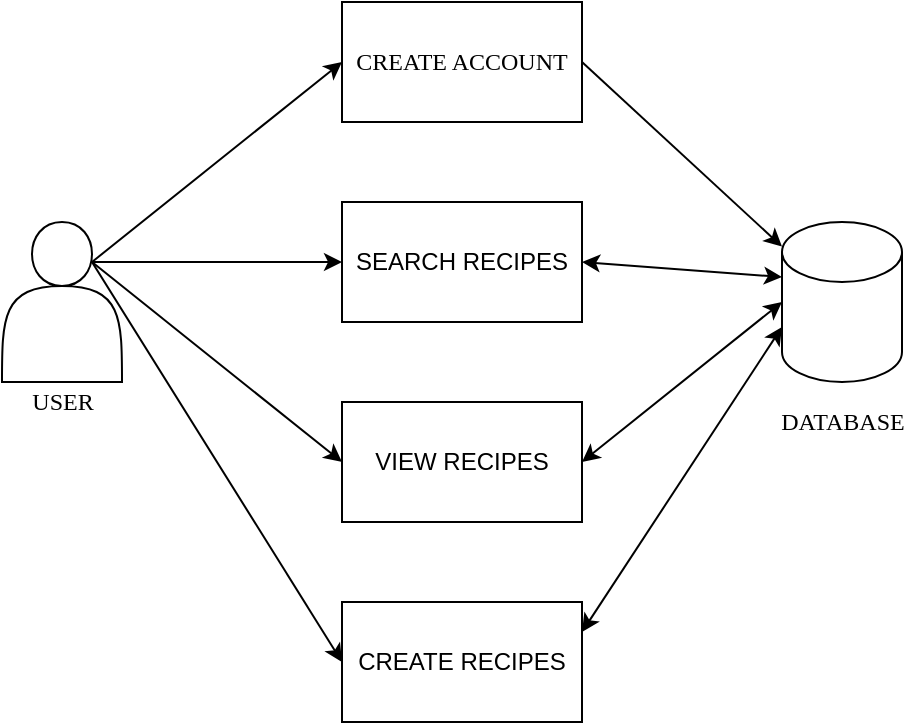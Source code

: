 <mxfile version="14.1.8" type="device"><diagram id="UCotmuJz704yNgKQqmBt" name="Page-1"><mxGraphModel dx="1186" dy="795" grid="1" gridSize="10" guides="1" tooltips="1" connect="1" arrows="1" fold="1" page="1" pageScale="1" pageWidth="827" pageHeight="1169" math="0" shadow="0"><root><mxCell id="0"/><mxCell id="1" parent="0"/><mxCell id="X-hZJNAG3CcQB9SzkChD-2" value="CREATE ACCOUNT" style="rounded=0;whiteSpace=wrap;html=1;fontFamily=Times New Roman;" vertex="1" parent="1"><mxGeometry x="280" y="100" width="120" height="60" as="geometry"/></mxCell><mxCell id="X-hZJNAG3CcQB9SzkChD-3" value="SEARCH RECIPES" style="rounded=0;whiteSpace=wrap;html=1;" vertex="1" parent="1"><mxGeometry x="280" y="200" width="120" height="60" as="geometry"/></mxCell><mxCell id="X-hZJNAG3CcQB9SzkChD-4" value="VIEW RECIPES" style="rounded=0;whiteSpace=wrap;html=1;" vertex="1" parent="1"><mxGeometry x="280" y="300" width="120" height="60" as="geometry"/></mxCell><mxCell id="X-hZJNAG3CcQB9SzkChD-5" value="CREATE RECIPES" style="rounded=0;whiteSpace=wrap;html=1;" vertex="1" parent="1"><mxGeometry x="280" y="400" width="120" height="60" as="geometry"/></mxCell><mxCell id="X-hZJNAG3CcQB9SzkChD-6" value="" style="shape=cylinder3;whiteSpace=wrap;html=1;boundedLbl=1;backgroundOutline=1;size=15;" vertex="1" parent="1"><mxGeometry x="500" y="210" width="60" height="80" as="geometry"/></mxCell><mxCell id="X-hZJNAG3CcQB9SzkChD-11" value="" style="shape=actor;whiteSpace=wrap;html=1;fontFamily=Times New Roman;" vertex="1" parent="1"><mxGeometry x="110" y="210" width="60" height="80" as="geometry"/></mxCell><mxCell id="X-hZJNAG3CcQB9SzkChD-18" value="" style="endArrow=classic;html=1;fontFamily=Times New Roman;exitX=0.75;exitY=0.25;exitDx=0;exitDy=0;exitPerimeter=0;entryX=0;entryY=0.5;entryDx=0;entryDy=0;" edge="1" parent="1" source="X-hZJNAG3CcQB9SzkChD-11" target="X-hZJNAG3CcQB9SzkChD-2"><mxGeometry width="50" height="50" relative="1" as="geometry"><mxPoint x="390" y="430" as="sourcePoint"/><mxPoint x="440" y="380" as="targetPoint"/></mxGeometry></mxCell><mxCell id="X-hZJNAG3CcQB9SzkChD-19" value="" style="endArrow=classic;html=1;fontFamily=Times New Roman;exitX=0.75;exitY=0.25;exitDx=0;exitDy=0;exitPerimeter=0;entryX=0;entryY=0.5;entryDx=0;entryDy=0;" edge="1" parent="1" source="X-hZJNAG3CcQB9SzkChD-11" target="X-hZJNAG3CcQB9SzkChD-3"><mxGeometry width="50" height="50" relative="1" as="geometry"><mxPoint x="390" y="430" as="sourcePoint"/><mxPoint x="440" y="380" as="targetPoint"/></mxGeometry></mxCell><mxCell id="X-hZJNAG3CcQB9SzkChD-20" value="" style="endArrow=classic;html=1;fontFamily=Times New Roman;exitX=0.75;exitY=0.25;exitDx=0;exitDy=0;exitPerimeter=0;entryX=0;entryY=0.5;entryDx=0;entryDy=0;" edge="1" parent="1" source="X-hZJNAG3CcQB9SzkChD-11" target="X-hZJNAG3CcQB9SzkChD-5"><mxGeometry width="50" height="50" relative="1" as="geometry"><mxPoint x="390" y="430" as="sourcePoint"/><mxPoint x="440" y="380" as="targetPoint"/></mxGeometry></mxCell><mxCell id="X-hZJNAG3CcQB9SzkChD-21" value="" style="endArrow=classic;html=1;fontFamily=Times New Roman;exitX=0.75;exitY=0.25;exitDx=0;exitDy=0;exitPerimeter=0;entryX=0;entryY=0.5;entryDx=0;entryDy=0;" edge="1" parent="1" source="X-hZJNAG3CcQB9SzkChD-11" target="X-hZJNAG3CcQB9SzkChD-4"><mxGeometry width="50" height="50" relative="1" as="geometry"><mxPoint x="390" y="430" as="sourcePoint"/><mxPoint x="440" y="380" as="targetPoint"/></mxGeometry></mxCell><mxCell id="X-hZJNAG3CcQB9SzkChD-24" value="" style="endArrow=classic;startArrow=classic;html=1;fontFamily=Times New Roman;exitX=1;exitY=0.5;exitDx=0;exitDy=0;entryX=0;entryY=0;entryDx=0;entryDy=27.5;entryPerimeter=0;" edge="1" parent="1" source="X-hZJNAG3CcQB9SzkChD-3" target="X-hZJNAG3CcQB9SzkChD-6"><mxGeometry width="50" height="50" relative="1" as="geometry"><mxPoint x="390" y="430" as="sourcePoint"/><mxPoint x="440" y="380" as="targetPoint"/></mxGeometry></mxCell><mxCell id="X-hZJNAG3CcQB9SzkChD-25" value="" style="endArrow=classic;startArrow=classic;html=1;fontFamily=Times New Roman;exitX=1;exitY=0.5;exitDx=0;exitDy=0;entryX=0;entryY=0.5;entryDx=0;entryDy=0;entryPerimeter=0;" edge="1" parent="1" source="X-hZJNAG3CcQB9SzkChD-4" target="X-hZJNAG3CcQB9SzkChD-6"><mxGeometry width="50" height="50" relative="1" as="geometry"><mxPoint x="390" y="430" as="sourcePoint"/><mxPoint x="440" y="380" as="targetPoint"/></mxGeometry></mxCell><mxCell id="X-hZJNAG3CcQB9SzkChD-26" value="" style="endArrow=classic;startArrow=classic;html=1;fontFamily=Times New Roman;exitX=1;exitY=0.25;exitDx=0;exitDy=0;entryX=0;entryY=0;entryDx=0;entryDy=52.5;entryPerimeter=0;" edge="1" parent="1" source="X-hZJNAG3CcQB9SzkChD-5" target="X-hZJNAG3CcQB9SzkChD-6"><mxGeometry width="50" height="50" relative="1" as="geometry"><mxPoint x="390" y="430" as="sourcePoint"/><mxPoint x="440" y="380" as="targetPoint"/></mxGeometry></mxCell><mxCell id="X-hZJNAG3CcQB9SzkChD-29" value="" style="endArrow=classic;html=1;fontFamily=Times New Roman;exitX=1;exitY=0.5;exitDx=0;exitDy=0;" edge="1" parent="1" source="X-hZJNAG3CcQB9SzkChD-2" target="X-hZJNAG3CcQB9SzkChD-6"><mxGeometry width="50" height="50" relative="1" as="geometry"><mxPoint x="390" y="430" as="sourcePoint"/><mxPoint x="440" y="380" as="targetPoint"/></mxGeometry></mxCell><mxCell id="X-hZJNAG3CcQB9SzkChD-30" value="USER" style="text;html=1;align=center;verticalAlign=middle;resizable=0;points=[];autosize=1;fontFamily=Times New Roman;" vertex="1" parent="1"><mxGeometry x="115" y="290" width="50" height="20" as="geometry"/></mxCell><mxCell id="X-hZJNAG3CcQB9SzkChD-31" value="DATABASE" style="text;html=1;align=center;verticalAlign=middle;resizable=0;points=[];autosize=1;fontFamily=Times New Roman;" vertex="1" parent="1"><mxGeometry x="490" y="300" width="80" height="20" as="geometry"/></mxCell></root></mxGraphModel></diagram></mxfile>